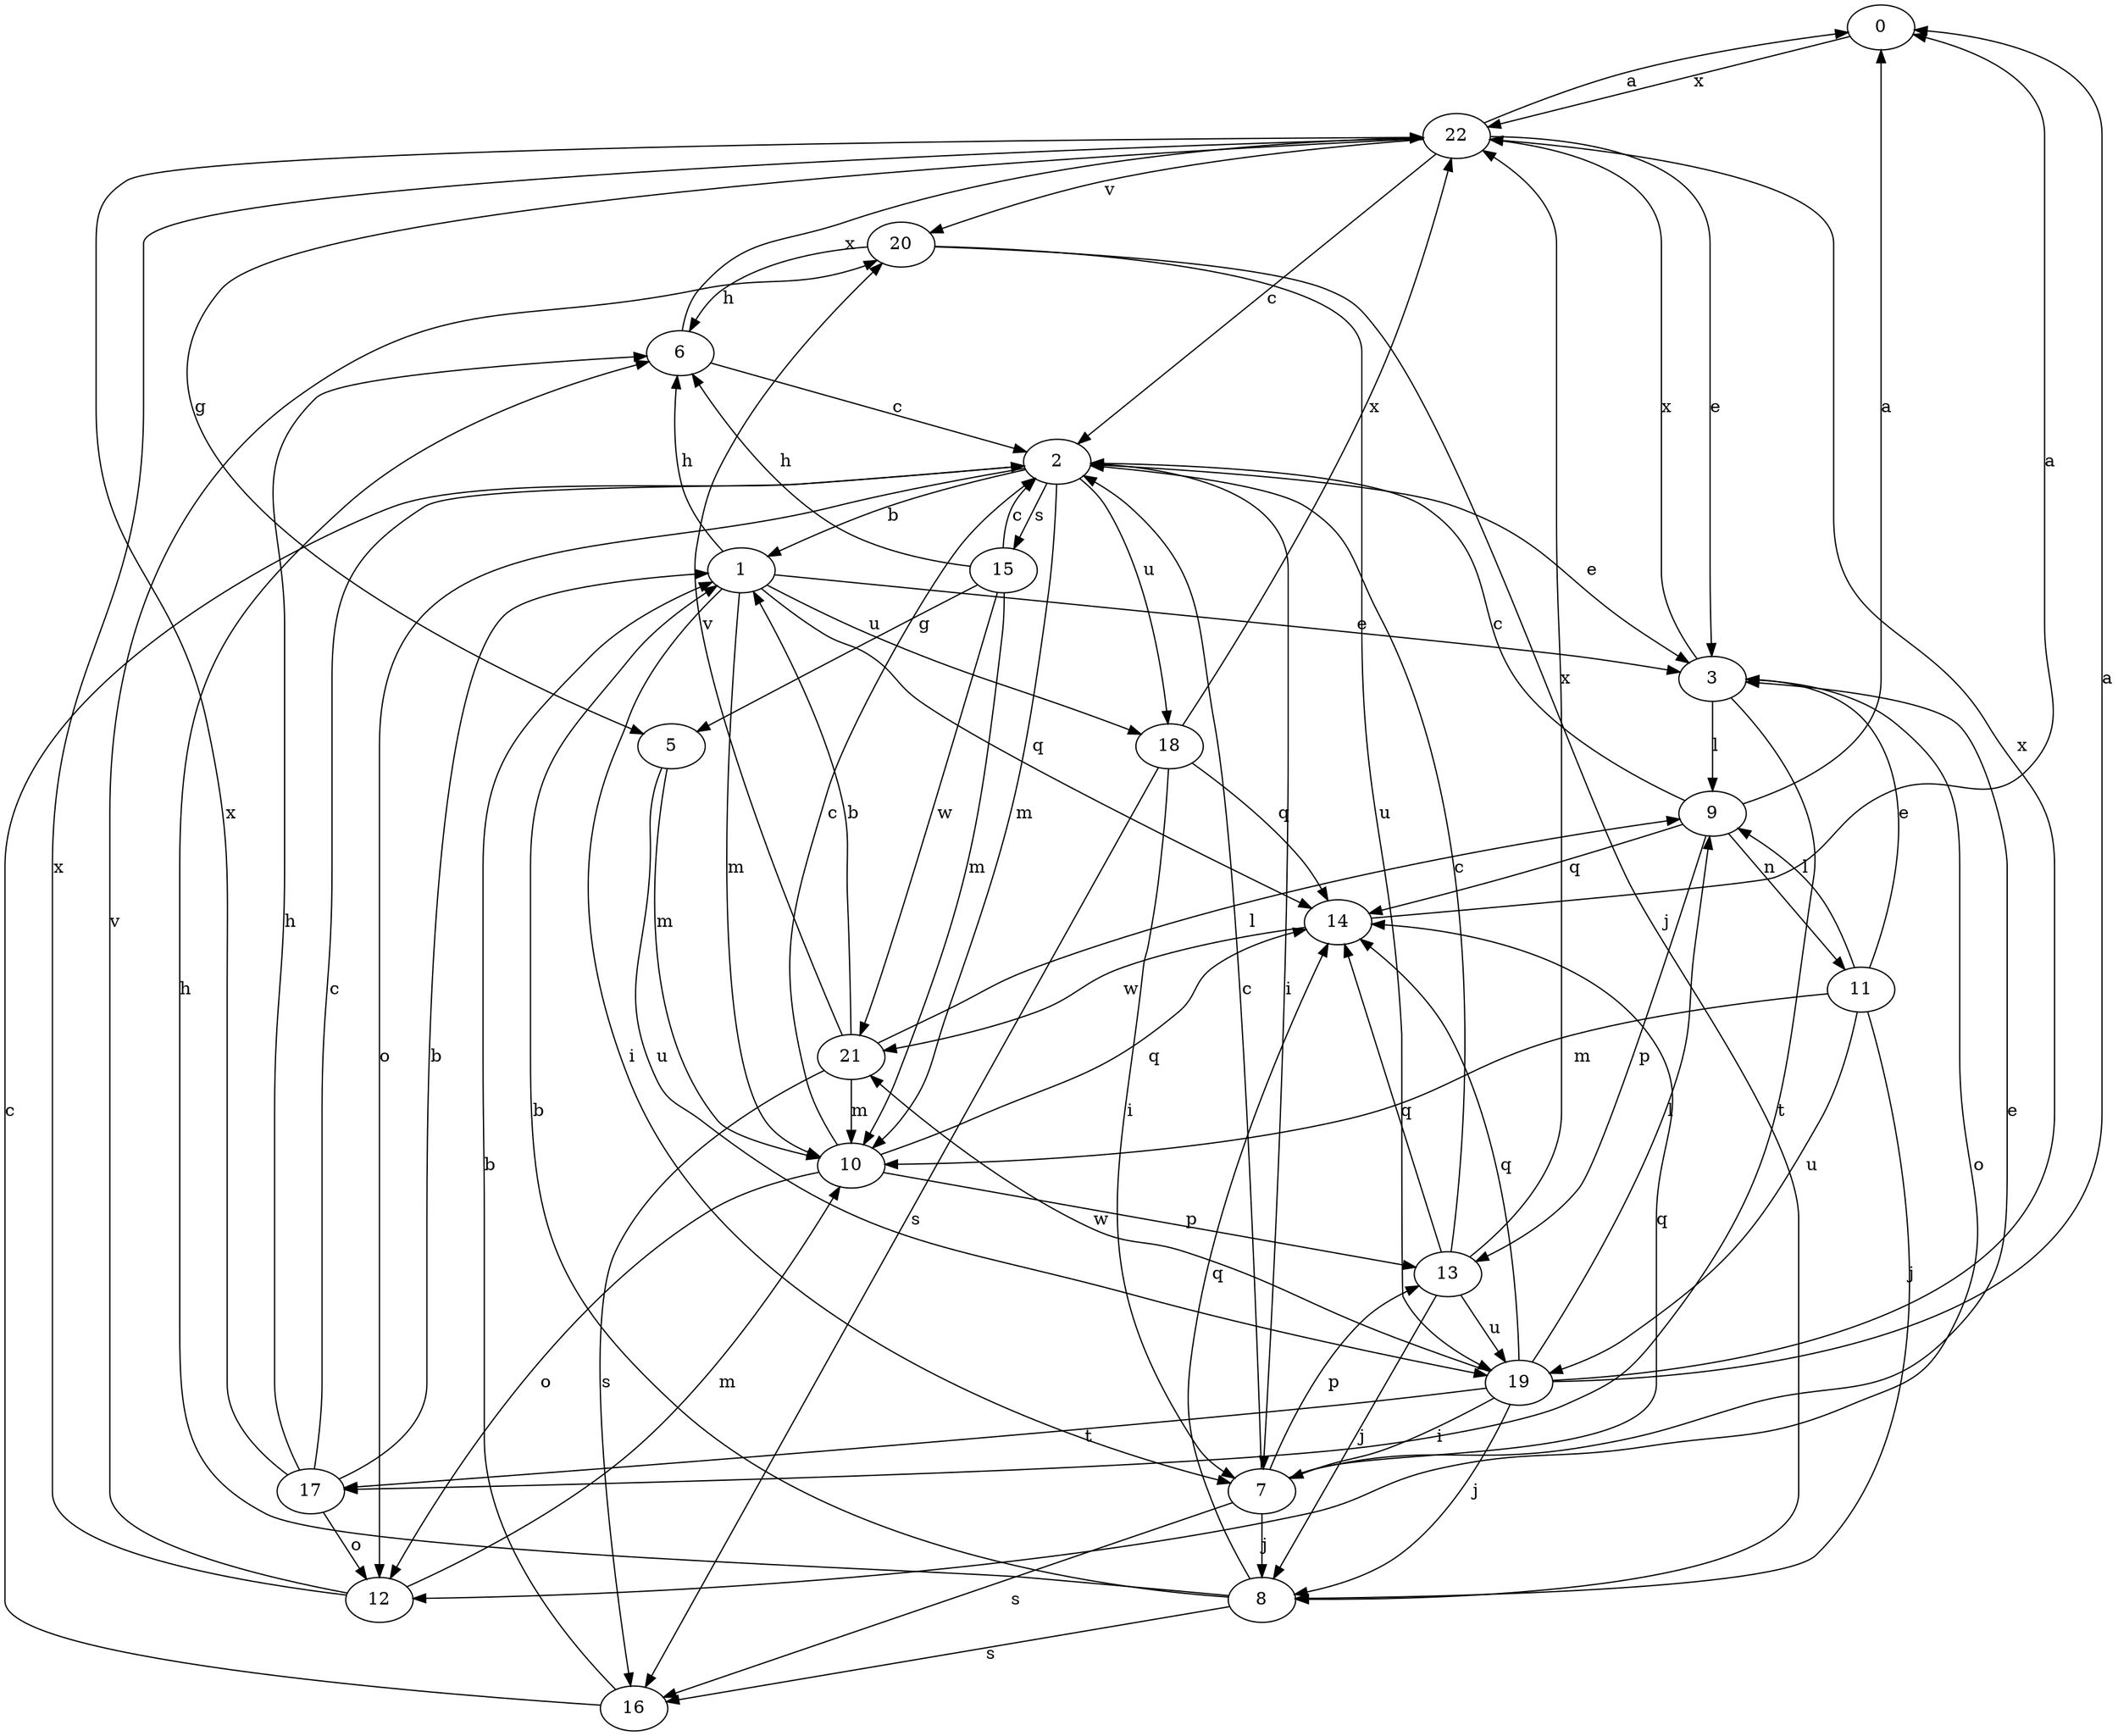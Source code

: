 strict digraph  {
0;
1;
2;
3;
5;
6;
7;
8;
9;
10;
11;
12;
13;
14;
15;
16;
17;
18;
19;
20;
21;
22;
0 -> 22  [label=x];
1 -> 3  [label=e];
1 -> 6  [label=h];
1 -> 7  [label=i];
1 -> 10  [label=m];
1 -> 14  [label=q];
1 -> 18  [label=u];
2 -> 1  [label=b];
2 -> 3  [label=e];
2 -> 7  [label=i];
2 -> 10  [label=m];
2 -> 12  [label=o];
2 -> 15  [label=s];
2 -> 18  [label=u];
3 -> 9  [label=l];
3 -> 12  [label=o];
3 -> 17  [label=t];
3 -> 22  [label=x];
5 -> 10  [label=m];
5 -> 19  [label=u];
6 -> 2  [label=c];
6 -> 22  [label=x];
7 -> 2  [label=c];
7 -> 3  [label=e];
7 -> 8  [label=j];
7 -> 13  [label=p];
7 -> 14  [label=q];
7 -> 16  [label=s];
8 -> 1  [label=b];
8 -> 6  [label=h];
8 -> 14  [label=q];
8 -> 16  [label=s];
9 -> 0  [label=a];
9 -> 2  [label=c];
9 -> 11  [label=n];
9 -> 13  [label=p];
9 -> 14  [label=q];
10 -> 2  [label=c];
10 -> 12  [label=o];
10 -> 13  [label=p];
10 -> 14  [label=q];
11 -> 3  [label=e];
11 -> 8  [label=j];
11 -> 9  [label=l];
11 -> 10  [label=m];
11 -> 19  [label=u];
12 -> 10  [label=m];
12 -> 20  [label=v];
12 -> 22  [label=x];
13 -> 2  [label=c];
13 -> 8  [label=j];
13 -> 14  [label=q];
13 -> 19  [label=u];
13 -> 22  [label=x];
14 -> 0  [label=a];
14 -> 21  [label=w];
15 -> 2  [label=c];
15 -> 5  [label=g];
15 -> 6  [label=h];
15 -> 10  [label=m];
15 -> 21  [label=w];
16 -> 1  [label=b];
16 -> 2  [label=c];
17 -> 1  [label=b];
17 -> 2  [label=c];
17 -> 6  [label=h];
17 -> 12  [label=o];
17 -> 22  [label=x];
18 -> 7  [label=i];
18 -> 14  [label=q];
18 -> 16  [label=s];
18 -> 22  [label=x];
19 -> 0  [label=a];
19 -> 7  [label=i];
19 -> 8  [label=j];
19 -> 9  [label=l];
19 -> 14  [label=q];
19 -> 17  [label=t];
19 -> 21  [label=w];
19 -> 22  [label=x];
20 -> 6  [label=h];
20 -> 8  [label=j];
20 -> 19  [label=u];
21 -> 1  [label=b];
21 -> 9  [label=l];
21 -> 10  [label=m];
21 -> 16  [label=s];
21 -> 20  [label=v];
22 -> 0  [label=a];
22 -> 2  [label=c];
22 -> 3  [label=e];
22 -> 5  [label=g];
22 -> 20  [label=v];
}
